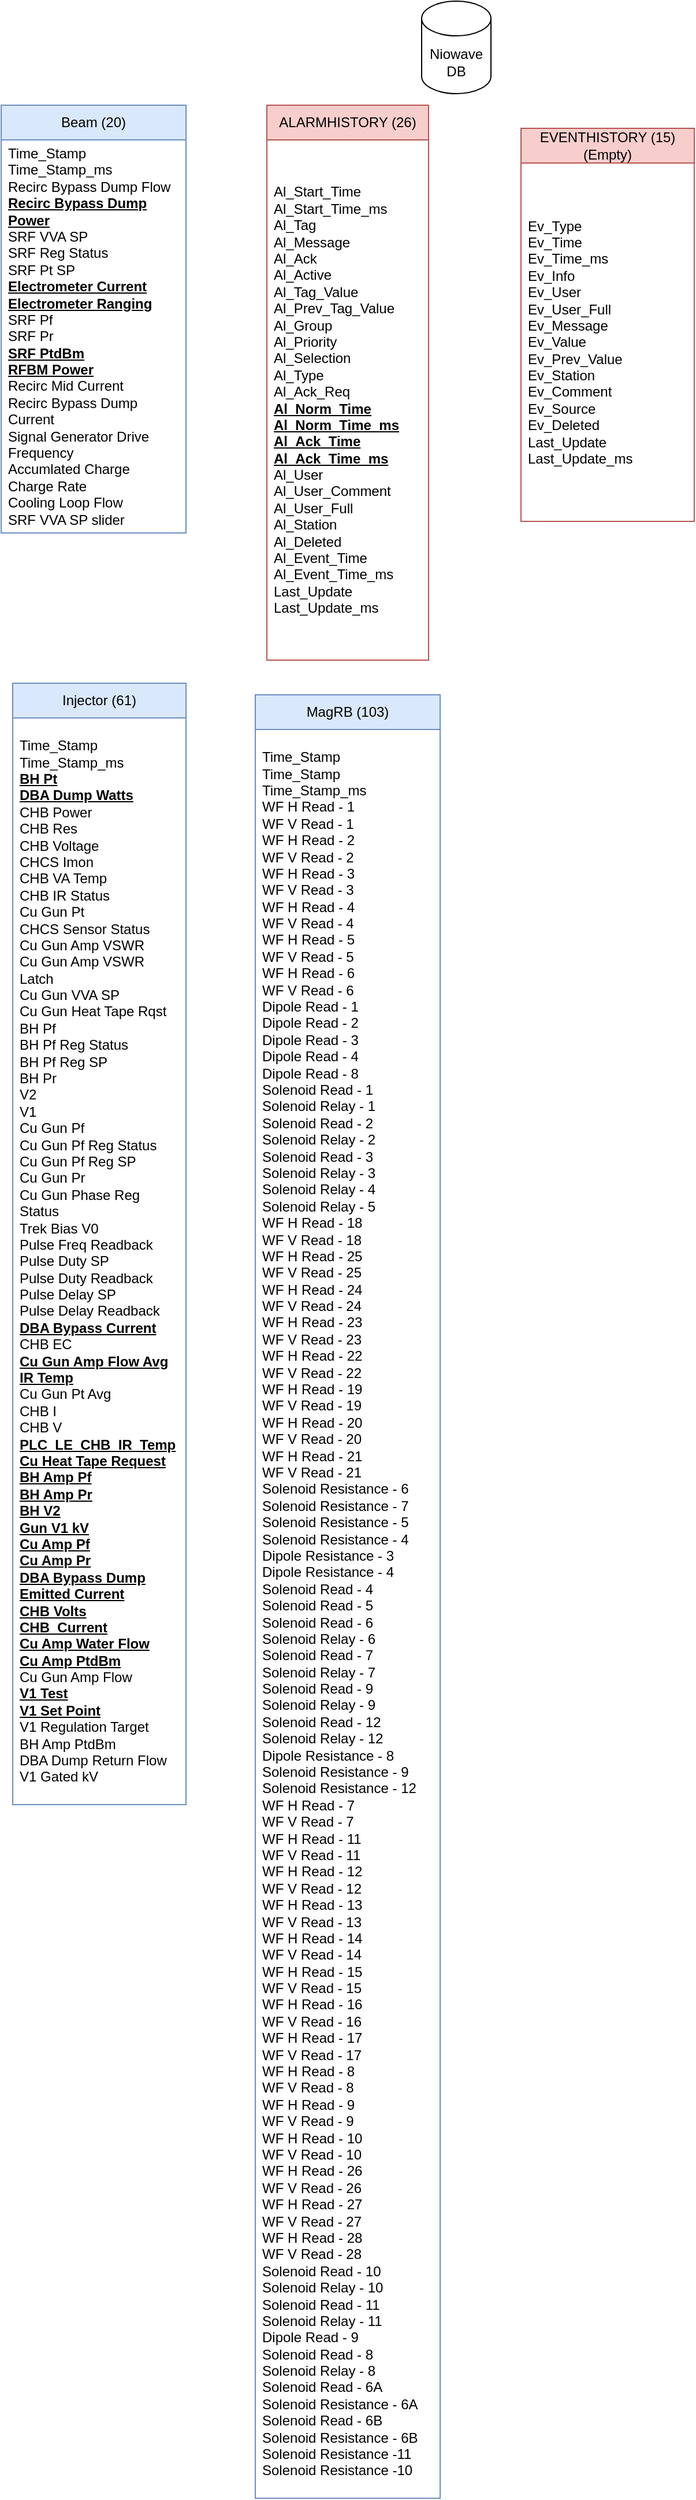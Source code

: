 <mxfile version="24.5.4" type="github" pages="2">
  <diagram id="C5RBs43oDa-KdzZeNtuy" name="NiowaveAirportDB">
    <mxGraphModel dx="1434" dy="738" grid="1" gridSize="10" guides="1" tooltips="1" connect="1" arrows="1" fold="1" page="1" pageScale="1" pageWidth="827" pageHeight="1169" math="0" shadow="0">
      <root>
        <mxCell id="WIyWlLk6GJQsqaUBKTNV-0" />
        <mxCell id="WIyWlLk6GJQsqaUBKTNV-1" parent="WIyWlLk6GJQsqaUBKTNV-0" />
        <mxCell id="Q_OAc749fxsU2D-CSGNo-0" value="Niowave DB" style="shape=cylinder3;whiteSpace=wrap;html=1;boundedLbl=1;backgroundOutline=1;size=15;" parent="WIyWlLk6GJQsqaUBKTNV-1" vertex="1">
          <mxGeometry x="384" y="20" width="60" height="80" as="geometry" />
        </mxCell>
        <mxCell id="RSMJkPqzbyXdzeUL3Xai-1" value="Beam (20)" style="swimlane;fontStyle=0;childLayout=stackLayout;horizontal=1;startSize=30;horizontalStack=0;resizeParent=1;resizeParentMax=0;resizeLast=0;collapsible=1;marginBottom=0;whiteSpace=wrap;html=1;fillColor=#dae8fc;strokeColor=#6c8ebf;" vertex="1" parent="WIyWlLk6GJQsqaUBKTNV-1">
          <mxGeometry x="20" y="110" width="160" height="370" as="geometry" />
        </mxCell>
        <mxCell id="RSMJkPqzbyXdzeUL3Xai-2" value="&lt;div&gt;Time_Stamp&lt;/div&gt;&lt;div&gt;Time_Stamp_ms&lt;/div&gt;&lt;div&gt;Recirc Bypass Dump Flow&lt;/div&gt;&lt;div&gt;&lt;b&gt;&lt;u&gt;Recirc Bypass Dump Power&lt;/u&gt;&lt;/b&gt;&lt;/div&gt;&lt;div&gt;SRF VVA SP&lt;/div&gt;&lt;div&gt;SRF Reg Status&lt;/div&gt;&lt;div&gt;SRF Pt SP&lt;/div&gt;&lt;div&gt;&lt;u&gt;&lt;b&gt;Electrometer Current&lt;/b&gt;&lt;/u&gt;&lt;/div&gt;&lt;div&gt;&lt;u&gt;&lt;b&gt;Electrometer Ranging&lt;/b&gt;&lt;/u&gt;&lt;/div&gt;&lt;div&gt;SRF Pf&lt;/div&gt;&lt;div&gt;SRF Pr&lt;/div&gt;&lt;div&gt;&lt;u&gt;&lt;b&gt;SRF PtdBm&lt;/b&gt;&lt;/u&gt;&lt;/div&gt;&lt;div&gt;&lt;u&gt;&lt;b&gt;RFBM Power&lt;/b&gt;&lt;/u&gt;&lt;/div&gt;&lt;div&gt;Recirc Mid Current&lt;/div&gt;&lt;div&gt;Recirc Bypass Dump Current&lt;/div&gt;&lt;div&gt;Signal Generator Drive Frequency&lt;/div&gt;&lt;div&gt;Accumlated Charge&lt;/div&gt;&lt;div&gt;Charge Rate&lt;/div&gt;&lt;div&gt;Cooling Loop Flow&lt;/div&gt;&lt;div&gt;SRF VVA SP slider&lt;/div&gt;" style="text;strokeColor=none;fillColor=none;align=left;verticalAlign=middle;spacingLeft=4;spacingRight=4;overflow=hidden;points=[[0,0.5],[1,0.5]];portConstraint=eastwest;rotatable=0;whiteSpace=wrap;html=1;" vertex="1" parent="RSMJkPqzbyXdzeUL3Xai-1">
          <mxGeometry y="30" width="160" height="340" as="geometry" />
        </mxCell>
        <mxCell id="lW4t6R7ozUzYQwVeIEWx-2" value="ALARMHISTORY (26)" style="swimlane;fontStyle=0;childLayout=stackLayout;horizontal=1;startSize=30;horizontalStack=0;resizeParent=1;resizeParentMax=0;resizeLast=0;collapsible=1;marginBottom=0;whiteSpace=wrap;html=1;fillColor=#f8cecc;strokeColor=#b85450;" vertex="1" parent="WIyWlLk6GJQsqaUBKTNV-1">
          <mxGeometry x="250" y="110" width="140" height="480" as="geometry" />
        </mxCell>
        <mxCell id="lW4t6R7ozUzYQwVeIEWx-3" value="&lt;div&gt;Al_Start_Time&lt;/div&gt;&lt;div&gt;Al_Start_Time_ms&lt;/div&gt;&lt;div&gt;Al_Tag&lt;/div&gt;&lt;div&gt;Al_Message&lt;/div&gt;&lt;div&gt;Al_Ack&lt;/div&gt;&lt;div&gt;Al_Active&lt;/div&gt;&lt;div&gt;Al_Tag_Value&lt;/div&gt;&lt;div&gt;Al_Prev_Tag_Value&lt;/div&gt;&lt;div&gt;Al_Group&lt;/div&gt;&lt;div&gt;Al_Priority&lt;/div&gt;&lt;div&gt;Al_Selection&lt;/div&gt;&lt;div&gt;Al_Type&lt;/div&gt;&lt;div&gt;Al_Ack_Req&lt;/div&gt;&lt;div&gt;&lt;b&gt;&lt;u&gt;Al_Norm_Time&lt;/u&gt;&lt;/b&gt;&lt;/div&gt;&lt;div&gt;&lt;b&gt;&lt;u&gt;Al_Norm_Time_ms&lt;/u&gt;&lt;/b&gt;&lt;/div&gt;&lt;div&gt;&lt;b&gt;&lt;u&gt;Al_Ack_Time&lt;/u&gt;&lt;/b&gt;&lt;/div&gt;&lt;div&gt;&lt;b&gt;&lt;u&gt;Al_Ack_Time_ms&lt;/u&gt;&lt;/b&gt;&lt;/div&gt;&lt;div&gt;Al_User&lt;/div&gt;&lt;div&gt;Al_User_Comment&lt;/div&gt;&lt;div&gt;Al_User_Full&lt;/div&gt;&lt;div&gt;Al_Station&lt;/div&gt;&lt;div&gt;Al_Deleted&lt;/div&gt;&lt;div&gt;Al_Event_Time&lt;/div&gt;&lt;div&gt;Al_Event_Time_ms&lt;/div&gt;&lt;div&gt;Last_Update&lt;/div&gt;&lt;div&gt;Last_Update_ms&lt;/div&gt;" style="text;strokeColor=none;fillColor=none;align=left;verticalAlign=middle;spacingLeft=4;spacingRight=4;overflow=hidden;points=[[0,0.5],[1,0.5]];portConstraint=eastwest;rotatable=0;whiteSpace=wrap;html=1;" vertex="1" parent="lW4t6R7ozUzYQwVeIEWx-2">
          <mxGeometry y="30" width="140" height="450" as="geometry" />
        </mxCell>
        <mxCell id="lW4t6R7ozUzYQwVeIEWx-6" value="EVENTHISTORY (15)&lt;div&gt;(Empty)&lt;/div&gt;" style="swimlane;fontStyle=0;childLayout=stackLayout;horizontal=1;startSize=30;horizontalStack=0;resizeParent=1;resizeParentMax=0;resizeLast=0;collapsible=1;marginBottom=0;whiteSpace=wrap;html=1;fillColor=#f8cecc;strokeColor=#b85450;" vertex="1" parent="WIyWlLk6GJQsqaUBKTNV-1">
          <mxGeometry x="470" y="130" width="150" height="340" as="geometry" />
        </mxCell>
        <mxCell id="lW4t6R7ozUzYQwVeIEWx-7" value="&lt;div&gt;Ev_Type&lt;/div&gt;&lt;div&gt;Ev_Time&lt;/div&gt;&lt;div&gt;Ev_Time_ms&lt;/div&gt;&lt;div&gt;Ev_Info&lt;/div&gt;&lt;div&gt;Ev_User&lt;/div&gt;&lt;div&gt;Ev_User_Full&lt;/div&gt;&lt;div&gt;Ev_Message&lt;/div&gt;&lt;div&gt;Ev_Value&lt;/div&gt;&lt;div&gt;Ev_Prev_Value&lt;/div&gt;&lt;div&gt;Ev_Station&lt;/div&gt;&lt;div&gt;Ev_Comment&lt;/div&gt;&lt;div&gt;Ev_Source&lt;/div&gt;&lt;div&gt;Ev_Deleted&lt;/div&gt;&lt;div&gt;Last_Update&lt;/div&gt;&lt;div&gt;Last_Update_ms&lt;/div&gt;" style="text;strokeColor=none;fillColor=none;align=left;verticalAlign=middle;spacingLeft=4;spacingRight=4;overflow=hidden;points=[[0,0.5],[1,0.5]];portConstraint=eastwest;rotatable=0;whiteSpace=wrap;html=1;" vertex="1" parent="lW4t6R7ozUzYQwVeIEWx-6">
          <mxGeometry y="30" width="150" height="310" as="geometry" />
        </mxCell>
        <mxCell id="lW4t6R7ozUzYQwVeIEWx-10" value="Injector (61)" style="swimlane;fontStyle=0;childLayout=stackLayout;horizontal=1;startSize=30;horizontalStack=0;resizeParent=1;resizeParentMax=0;resizeLast=0;collapsible=1;marginBottom=0;whiteSpace=wrap;html=1;fillColor=#dae8fc;strokeColor=#6c8ebf;" vertex="1" parent="WIyWlLk6GJQsqaUBKTNV-1">
          <mxGeometry x="30" y="610" width="150" height="970" as="geometry" />
        </mxCell>
        <mxCell id="lW4t6R7ozUzYQwVeIEWx-11" value="&lt;div&gt;Time_Stamp&lt;/div&gt;&lt;div&gt;Time_Stamp_ms&lt;/div&gt;&lt;div&gt;&lt;b&gt;&lt;u&gt;BH Pt&lt;/u&gt;&lt;/b&gt;&lt;/div&gt;&lt;div&gt;&lt;b&gt;&lt;u&gt;DBA Dump Watts&lt;/u&gt;&lt;/b&gt;&lt;/div&gt;&lt;div&gt;CHB Power&lt;/div&gt;&lt;div&gt;CHB Res&lt;/div&gt;&lt;div&gt;CHB Voltage&lt;/div&gt;&lt;div&gt;CHCS Imon&lt;/div&gt;&lt;div&gt;CHB VA Temp&lt;/div&gt;&lt;div&gt;CHB IR Status&lt;/div&gt;&lt;div&gt;Cu Gun Pt&lt;/div&gt;&lt;div&gt;CHCS Sensor Status&lt;/div&gt;&lt;div&gt;Cu Gun Amp VSWR&lt;/div&gt;&lt;div&gt;Cu Gun Amp VSWR Latch&lt;/div&gt;&lt;div&gt;Cu Gun VVA SP&lt;/div&gt;&lt;div&gt;Cu Gun Heat Tape Rqst&lt;/div&gt;&lt;div&gt;BH Pf&lt;/div&gt;&lt;div&gt;BH Pf Reg Status&lt;/div&gt;&lt;div&gt;BH Pf Reg SP&lt;/div&gt;&lt;div&gt;BH Pr&lt;/div&gt;&lt;div&gt;V2&lt;/div&gt;&lt;div&gt;V1&lt;/div&gt;&lt;div&gt;Cu Gun Pf&lt;/div&gt;&lt;div&gt;Cu Gun Pf Reg Status&lt;/div&gt;&lt;div&gt;Cu Gun Pf Reg SP&lt;/div&gt;&lt;div&gt;Cu Gun Pr&lt;/div&gt;&lt;div&gt;Cu Gun Phase Reg Status&lt;/div&gt;&lt;div&gt;Trek Bias V0&lt;/div&gt;&lt;div&gt;Pulse Freq Readback&lt;/div&gt;&lt;div&gt;Pulse Duty SP&lt;/div&gt;&lt;div&gt;Pulse Duty Readback&lt;/div&gt;&lt;div&gt;Pulse Delay SP&lt;/div&gt;&lt;div&gt;Pulse Delay Readback&lt;/div&gt;&lt;div&gt;&lt;b&gt;&lt;u&gt;DBA Bypass Current&lt;/u&gt;&lt;/b&gt;&lt;/div&gt;&lt;div&gt;CHB EC&lt;/div&gt;&lt;div&gt;&lt;b&gt;&lt;u&gt;Cu Gun Amp Flow Avg&lt;/u&gt;&lt;/b&gt;&lt;/div&gt;&lt;div&gt;&lt;b&gt;&lt;u&gt;IR Temp&lt;/u&gt;&lt;/b&gt;&lt;/div&gt;&lt;div&gt;Cu Gun Pt Avg&lt;/div&gt;&lt;div&gt;CHB I&lt;/div&gt;&lt;div&gt;CHB V&lt;/div&gt;&lt;div&gt;&lt;b&gt;&lt;u&gt;PLC_LE_CHB_IR_Temp&lt;/u&gt;&lt;/b&gt;&lt;/div&gt;&lt;div&gt;&lt;b&gt;&lt;u&gt;Cu Heat Tape Request&lt;/u&gt;&lt;/b&gt;&lt;/div&gt;&lt;div&gt;&lt;b&gt;&lt;u&gt;BH Amp Pf&lt;/u&gt;&lt;/b&gt;&lt;/div&gt;&lt;div&gt;&lt;b&gt;&lt;u&gt;BH Amp Pr&lt;/u&gt;&lt;/b&gt;&lt;/div&gt;&lt;div&gt;&lt;b&gt;&lt;u&gt;BH V2&lt;/u&gt;&lt;/b&gt;&lt;/div&gt;&lt;div&gt;&lt;b&gt;&lt;u&gt;Gun V1 kV&lt;/u&gt;&lt;/b&gt;&lt;/div&gt;&lt;div&gt;&lt;b&gt;&lt;u&gt;Cu Amp Pf&lt;/u&gt;&lt;/b&gt;&lt;/div&gt;&lt;div&gt;&lt;b&gt;&lt;u&gt;Cu Amp Pr&lt;/u&gt;&lt;/b&gt;&lt;/div&gt;&lt;div&gt;&lt;b&gt;&lt;u&gt;DBA Bypass Dump&lt;/u&gt;&lt;/b&gt;&lt;/div&gt;&lt;div&gt;&lt;b&gt;&lt;u&gt;Emitted Current&lt;/u&gt;&lt;/b&gt;&lt;/div&gt;&lt;div&gt;&lt;b&gt;&lt;u&gt;CHB Volts&lt;/u&gt;&lt;/b&gt;&lt;/div&gt;&lt;div&gt;&lt;b&gt;&lt;u&gt;CHB&amp;nbsp; Current&lt;/u&gt;&lt;/b&gt;&lt;/div&gt;&lt;div&gt;&lt;b&gt;&lt;u&gt;Cu Amp Water Flow&lt;/u&gt;&lt;/b&gt;&lt;/div&gt;&lt;div&gt;&lt;b&gt;&lt;u&gt;Cu Amp PtdBm&lt;/u&gt;&lt;/b&gt;&lt;/div&gt;&lt;div&gt;Cu Gun Amp Flow&lt;/div&gt;&lt;div&gt;&lt;b&gt;&lt;u&gt;V1 Test&lt;/u&gt;&lt;/b&gt;&lt;/div&gt;&lt;div&gt;&lt;b&gt;&lt;u&gt;V1 Set Point&lt;/u&gt;&lt;/b&gt;&lt;/div&gt;&lt;div&gt;V1 Regulation Target&lt;/div&gt;&lt;div&gt;BH Amp PtdBm&lt;/div&gt;&lt;div&gt;DBA Dump Return Flow&lt;/div&gt;&lt;div&gt;V1 Gated kV&lt;/div&gt;" style="text;strokeColor=none;fillColor=none;align=left;verticalAlign=middle;spacingLeft=4;spacingRight=4;overflow=hidden;points=[[0,0.5],[1,0.5]];portConstraint=eastwest;rotatable=0;whiteSpace=wrap;html=1;" vertex="1" parent="lW4t6R7ozUzYQwVeIEWx-10">
          <mxGeometry y="30" width="150" height="940" as="geometry" />
        </mxCell>
        <mxCell id="lW4t6R7ozUzYQwVeIEWx-14" value="MagRB (103)" style="swimlane;fontStyle=0;childLayout=stackLayout;horizontal=1;startSize=30;horizontalStack=0;resizeParent=1;resizeParentMax=0;resizeLast=0;collapsible=1;marginBottom=0;whiteSpace=wrap;html=1;fillColor=#dae8fc;strokeColor=#6c8ebf;" vertex="1" parent="WIyWlLk6GJQsqaUBKTNV-1">
          <mxGeometry x="240" y="620" width="160" height="1560" as="geometry" />
        </mxCell>
        <mxCell id="lW4t6R7ozUzYQwVeIEWx-15" value="&lt;div&gt;Time_Stamp&lt;/div&gt;&lt;div&gt;Time_Stamp&lt;/div&gt;&lt;div&gt;Time_Stamp_ms&lt;/div&gt;&lt;div&gt;WF H Read - 1&lt;/div&gt;&lt;div&gt;WF V Read - 1&lt;/div&gt;&lt;div&gt;WF H Read - 2&lt;/div&gt;&lt;div&gt;WF V Read - 2&lt;/div&gt;&lt;div&gt;WF H Read - 3&lt;/div&gt;&lt;div&gt;WF V Read - 3&lt;/div&gt;&lt;div&gt;WF H Read - 4&lt;/div&gt;&lt;div&gt;WF V Read - 4&lt;/div&gt;&lt;div&gt;WF H Read - 5&lt;/div&gt;&lt;div&gt;WF V Read - 5&lt;/div&gt;&lt;div&gt;WF H Read - 6&lt;/div&gt;&lt;div&gt;WF V Read - 6&lt;/div&gt;&lt;div&gt;Dipole Read - 1&lt;/div&gt;&lt;div&gt;Dipole Read - 2&lt;/div&gt;&lt;div&gt;Dipole Read - 3&lt;/div&gt;&lt;div&gt;Dipole Read - 4&lt;/div&gt;&lt;div&gt;Dipole Read - 8&lt;/div&gt;&lt;div&gt;Solenoid Read - 1&lt;/div&gt;&lt;div&gt;Solenoid Relay - 1&lt;/div&gt;&lt;div&gt;Solenoid Read - 2&lt;/div&gt;&lt;div&gt;Solenoid Relay - 2&lt;/div&gt;&lt;div&gt;Solenoid Read - 3&lt;/div&gt;&lt;div&gt;Solenoid Relay - 3&lt;/div&gt;&lt;div&gt;Solenoid Relay - 4&lt;/div&gt;&lt;div&gt;Solenoid Relay - 5&lt;/div&gt;&lt;div&gt;WF H Read - 18&lt;/div&gt;&lt;div&gt;WF V Read - 18&lt;/div&gt;&lt;div&gt;WF H Read - 25&lt;/div&gt;&lt;div&gt;WF V Read - 25&lt;/div&gt;&lt;div&gt;WF H Read - 24&lt;/div&gt;&lt;div&gt;WF V Read - 24&lt;/div&gt;&lt;div&gt;WF H Read - 23&lt;/div&gt;&lt;div&gt;WF V Read - 23&lt;/div&gt;&lt;div&gt;WF H Read - 22&lt;/div&gt;&lt;div&gt;WF V Read - 22&lt;/div&gt;&lt;div&gt;WF H Read - 19&lt;/div&gt;&lt;div&gt;WF V Read - 19&lt;/div&gt;&lt;div&gt;WF H Read - 20&lt;/div&gt;&lt;div&gt;WF V Read - 20&lt;/div&gt;&lt;div&gt;WF H Read - 21&lt;/div&gt;&lt;div&gt;WF V Read - 21&lt;/div&gt;&lt;div&gt;Solenoid Resistance - 6&lt;/div&gt;&lt;div&gt;Solenoid Resistance - 7&lt;/div&gt;&lt;div&gt;Solenoid Resistance - 5&lt;/div&gt;&lt;div&gt;Solenoid Resistance - 4&lt;/div&gt;&lt;div&gt;Dipole Resistance - 3&lt;/div&gt;&lt;div&gt;Dipole Resistance - 4&lt;/div&gt;&lt;div&gt;Solenoid Read - 4&lt;/div&gt;&lt;div&gt;Solenoid Read - 5&lt;/div&gt;&lt;div&gt;Solenoid Read - 6&lt;/div&gt;&lt;div&gt;Solenoid Relay - 6&lt;/div&gt;&lt;div&gt;Solenoid Read - 7&lt;/div&gt;&lt;div&gt;Solenoid Relay - 7&lt;/div&gt;&lt;div&gt;Solenoid Read - 9&lt;/div&gt;&lt;div&gt;Solenoid Relay - 9&lt;/div&gt;&lt;div&gt;Solenoid Read - 12&lt;/div&gt;&lt;div&gt;Solenoid Relay - 12&lt;/div&gt;&lt;div&gt;Dipole Resistance - 8&lt;/div&gt;&lt;div&gt;Solenoid Resistance - 9&lt;/div&gt;&lt;div&gt;Solenoid Resistance - 12&lt;/div&gt;&lt;div&gt;WF H Read - 7&lt;/div&gt;&lt;div&gt;WF V Read - 7&lt;/div&gt;&lt;div&gt;WF H Read - 11&lt;/div&gt;&lt;div&gt;WF V Read - 11&lt;/div&gt;&lt;div&gt;WF H Read - 12&lt;/div&gt;&lt;div&gt;WF V Read - 12&lt;/div&gt;&lt;div&gt;WF H Read - 13&lt;/div&gt;&lt;div&gt;WF V Read - 13&lt;/div&gt;&lt;div&gt;WF H Read - 14&lt;/div&gt;&lt;div&gt;WF V Read - 14&lt;/div&gt;&lt;div&gt;WF H Read - 15&lt;/div&gt;&lt;div&gt;WF V Read - 15&lt;/div&gt;&lt;div&gt;WF H Read - 16&lt;/div&gt;&lt;div&gt;WF V Read - 16&lt;/div&gt;&lt;div&gt;WF H Read - 17&lt;/div&gt;&lt;div&gt;WF V Read - 17&lt;/div&gt;&lt;div&gt;WF H Read - 8&lt;/div&gt;&lt;div&gt;WF V Read - 8&lt;/div&gt;&lt;div&gt;WF H Read - 9&lt;/div&gt;&lt;div&gt;WF V Read - 9&lt;/div&gt;&lt;div&gt;WF H Read - 10&lt;/div&gt;&lt;div&gt;WF V Read - 10&lt;/div&gt;&lt;div&gt;WF H Read - 26&lt;/div&gt;&lt;div&gt;WF V Read - 26&lt;/div&gt;&lt;div&gt;WF H Read - 27&lt;/div&gt;&lt;div&gt;WF V Read - 27&lt;/div&gt;&lt;div&gt;WF H Read - 28&lt;/div&gt;&lt;div&gt;WF V Read - 28&lt;/div&gt;&lt;div&gt;Solenoid Read - 10&lt;/div&gt;&lt;div&gt;Solenoid Relay - 10&lt;/div&gt;&lt;div&gt;Solenoid Read - 11&lt;/div&gt;&lt;div&gt;Solenoid Relay - 11&lt;/div&gt;&lt;div&gt;Dipole Read - 9&lt;/div&gt;&lt;div&gt;Solenoid Read - 8&lt;/div&gt;&lt;div&gt;Solenoid Relay - 8&lt;/div&gt;&lt;div&gt;Solenoid Read - 6A&lt;/div&gt;&lt;div&gt;Solenoid Resistance - 6A&lt;/div&gt;&lt;div&gt;Solenoid Read - 6B&lt;/div&gt;&lt;div&gt;Solenoid Resistance - 6B&lt;/div&gt;&lt;div&gt;Solenoid Resistance -11&lt;/div&gt;&lt;div&gt;Solenoid Resistance -10&lt;/div&gt;" style="text;align=left;verticalAlign=middle;spacingLeft=4;spacingRight=4;overflow=hidden;points=[[0,0.5],[1,0.5]];portConstraint=eastwest;rotatable=0;whiteSpace=wrap;html=1;" vertex="1" parent="lW4t6R7ozUzYQwVeIEWx-14">
          <mxGeometry y="30" width="160" height="1530" as="geometry" />
        </mxCell>
      </root>
    </mxGraphModel>
  </diagram>
  <diagram id="WuAT-3E5Gfv-vJNbBy6x" name="IgnitionAirportDB">
    <mxGraphModel grid="1" page="1" gridSize="10" guides="1" tooltips="1" connect="1" arrows="1" fold="1" pageScale="1" pageWidth="1400" pageHeight="850" math="0" shadow="0">
      <root>
        <mxCell id="0" />
        <mxCell id="1" parent="0" />
        <mxCell id="GKvGGPjLR7YNtcJ_cuGg-1" value="Ignition Airport DB" style="shape=cylinder3;whiteSpace=wrap;html=1;boundedLbl=1;backgroundOutline=1;size=15;" vertex="1" parent="1">
          <mxGeometry x="610" y="10" width="60" height="80" as="geometry" />
        </mxCell>
      </root>
    </mxGraphModel>
  </diagram>
</mxfile>
